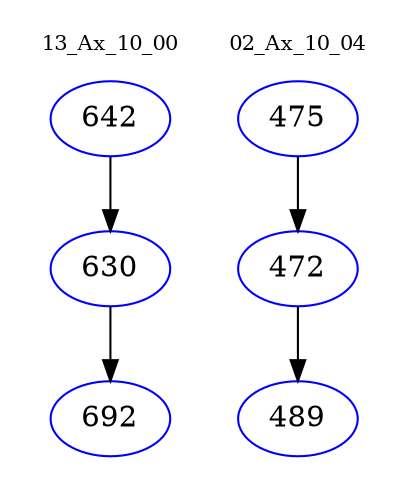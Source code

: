 digraph{
subgraph cluster_0 {
color = white
label = "13_Ax_10_00";
fontsize=10;
T0_642 [label="642", color="blue"]
T0_642 -> T0_630 [color="black"]
T0_630 [label="630", color="blue"]
T0_630 -> T0_692 [color="black"]
T0_692 [label="692", color="blue"]
}
subgraph cluster_1 {
color = white
label = "02_Ax_10_04";
fontsize=10;
T1_475 [label="475", color="blue"]
T1_475 -> T1_472 [color="black"]
T1_472 [label="472", color="blue"]
T1_472 -> T1_489 [color="black"]
T1_489 [label="489", color="blue"]
}
}
